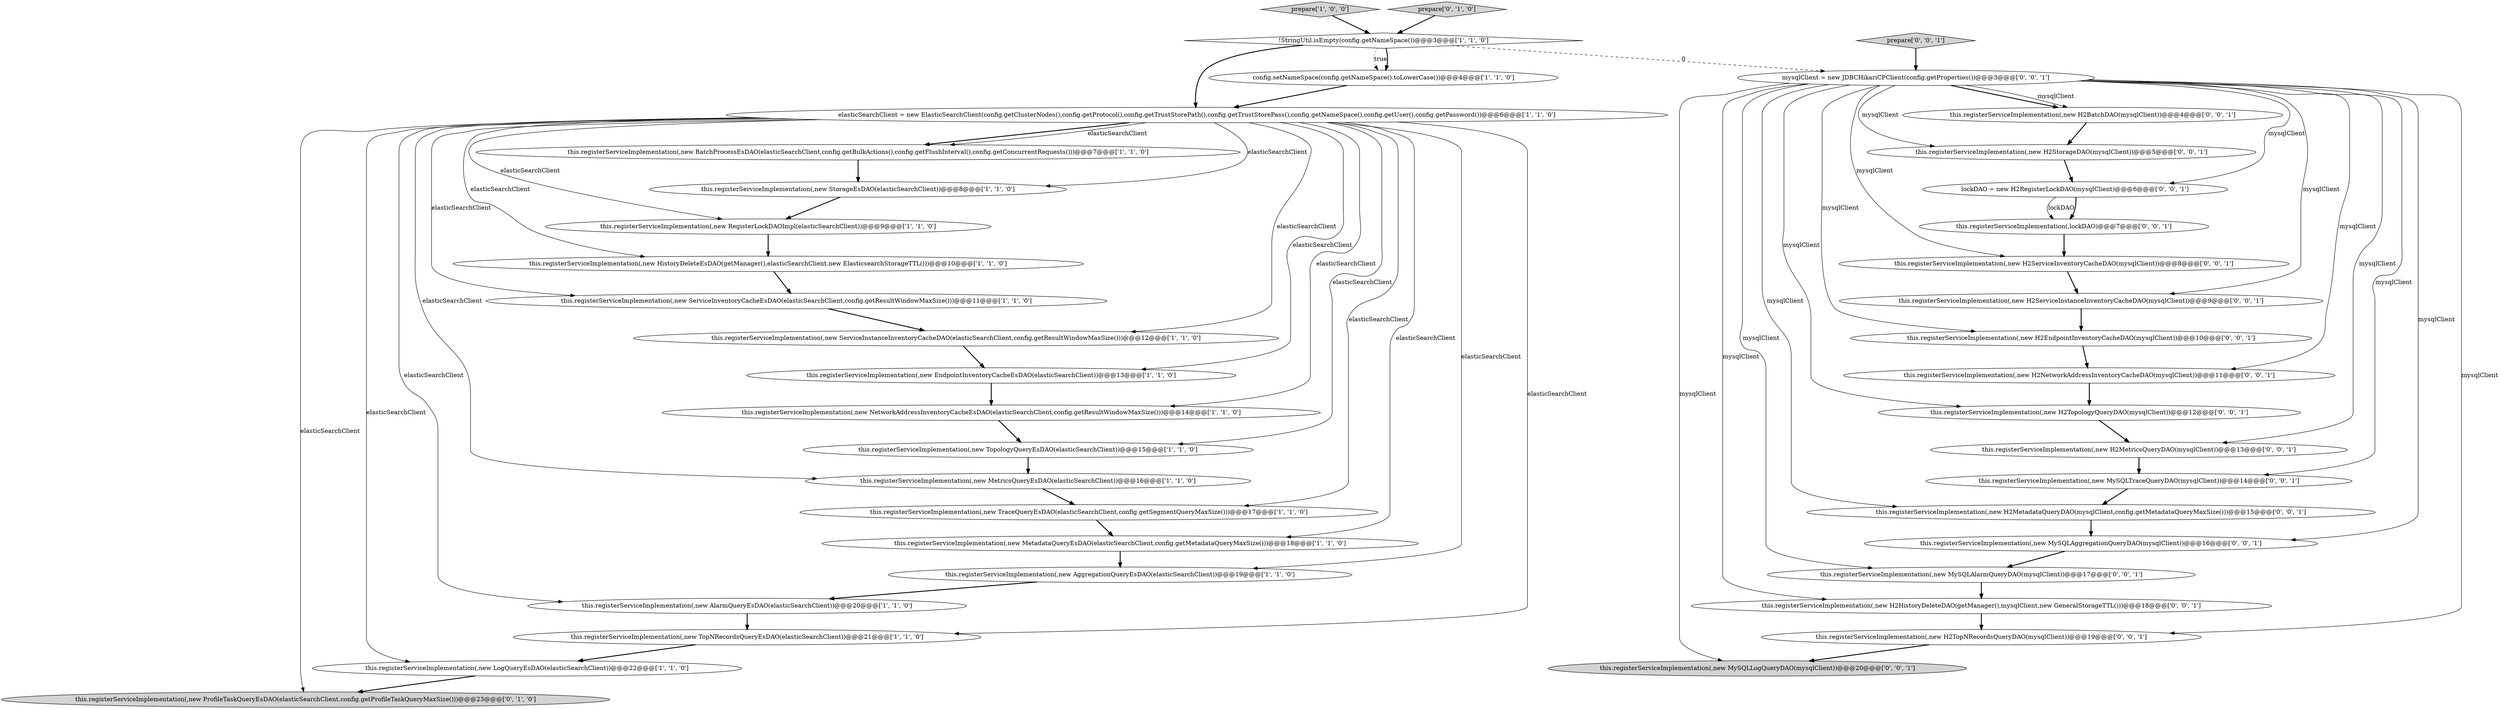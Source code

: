 digraph {
25 [style = filled, label = "this.registerServiceImplementation(,new H2MetricsQueryDAO(mysqlClient))@@@13@@@['0', '0', '1']", fillcolor = white, shape = ellipse image = "AAA0AAABBB3BBB"];
4 [style = filled, label = "this.registerServiceImplementation(,new MetadataQueryEsDAO(elasticSearchClient,config.getMetadataQueryMaxSize()))@@@18@@@['1', '1', '0']", fillcolor = white, shape = ellipse image = "AAA0AAABBB1BBB"];
11 [style = filled, label = "this.registerServiceImplementation(,new HistoryDeleteEsDAO(getManager(),elasticSearchClient,new ElasticsearchStorageTTL()))@@@10@@@['1', '1', '0']", fillcolor = white, shape = ellipse image = "AAA0AAABBB1BBB"];
0 [style = filled, label = "this.registerServiceImplementation(,new EndpointInventoryCacheEsDAO(elasticSearchClient))@@@13@@@['1', '1', '0']", fillcolor = white, shape = ellipse image = "AAA0AAABBB1BBB"];
34 [style = filled, label = "this.registerServiceImplementation(,new H2BatchDAO(mysqlClient))@@@4@@@['0', '0', '1']", fillcolor = white, shape = ellipse image = "AAA0AAABBB3BBB"];
2 [style = filled, label = "prepare['1', '0', '0']", fillcolor = lightgray, shape = diamond image = "AAA0AAABBB1BBB"];
35 [style = filled, label = "this.registerServiceImplementation(,new H2ServiceInventoryCacheDAO(mysqlClient))@@@8@@@['0', '0', '1']", fillcolor = white, shape = ellipse image = "AAA0AAABBB3BBB"];
10 [style = filled, label = "this.registerServiceImplementation(,new BatchProcessEsDAO(elasticSearchClient,config.getBulkActions(),config.getFlushInterval(),config.getConcurrentRequests()))@@@7@@@['1', '1', '0']", fillcolor = white, shape = ellipse image = "AAA0AAABBB1BBB"];
6 [style = filled, label = "this.registerServiceImplementation(,new AlarmQueryEsDAO(elasticSearchClient))@@@20@@@['1', '1', '0']", fillcolor = white, shape = ellipse image = "AAA0AAABBB1BBB"];
38 [style = filled, label = "this.registerServiceImplementation(,new H2ServiceInstanceInventoryCacheDAO(mysqlClient))@@@9@@@['0', '0', '1']", fillcolor = white, shape = ellipse image = "AAA0AAABBB3BBB"];
21 [style = filled, label = "this.registerServiceImplementation(,new ProfileTaskQueryEsDAO(elasticSearchClient,config.getProfileTaskQueryMaxSize()))@@@23@@@['0', '1', '0']", fillcolor = lightgray, shape = ellipse image = "AAA1AAABBB2BBB"];
28 [style = filled, label = "this.registerServiceImplementation(,new H2StorageDAO(mysqlClient))@@@5@@@['0', '0', '1']", fillcolor = white, shape = ellipse image = "AAA0AAABBB3BBB"];
9 [style = filled, label = "!StringUtil.isEmpty(config.getNameSpace())@@@3@@@['1', '1', '0']", fillcolor = white, shape = diamond image = "AAA0AAABBB1BBB"];
8 [style = filled, label = "this.registerServiceImplementation(,new AggregationQueryEsDAO(elasticSearchClient))@@@19@@@['1', '1', '0']", fillcolor = white, shape = ellipse image = "AAA0AAABBB1BBB"];
31 [style = filled, label = "this.registerServiceImplementation(,new H2MetadataQueryDAO(mysqlClient,config.getMetadataQueryMaxSize()))@@@15@@@['0', '0', '1']", fillcolor = white, shape = ellipse image = "AAA0AAABBB3BBB"];
22 [style = filled, label = "this.registerServiceImplementation(,new H2HistoryDeleteDAO(getManager(),mysqlClient,new GeneralStorageTTL()))@@@18@@@['0', '0', '1']", fillcolor = white, shape = ellipse image = "AAA0AAABBB3BBB"];
14 [style = filled, label = "this.registerServiceImplementation(,new ServiceInstanceInventoryCacheDAO(elasticSearchClient,config.getResultWindowMaxSize()))@@@12@@@['1', '1', '0']", fillcolor = white, shape = ellipse image = "AAA0AAABBB1BBB"];
37 [style = filled, label = "this.registerServiceImplementation(,lockDAO)@@@7@@@['0', '0', '1']", fillcolor = white, shape = ellipse image = "AAA0AAABBB3BBB"];
40 [style = filled, label = "this.registerServiceImplementation(,new MySQLAlarmQueryDAO(mysqlClient))@@@17@@@['0', '0', '1']", fillcolor = white, shape = ellipse image = "AAA0AAABBB3BBB"];
29 [style = filled, label = "this.registerServiceImplementation(,new MySQLTraceQueryDAO(mysqlClient))@@@14@@@['0', '0', '1']", fillcolor = white, shape = ellipse image = "AAA0AAABBB3BBB"];
19 [style = filled, label = "this.registerServiceImplementation(,new LogQueryEsDAO(elasticSearchClient))@@@22@@@['1', '1', '0']", fillcolor = white, shape = ellipse image = "AAA0AAABBB1BBB"];
5 [style = filled, label = "config.setNameSpace(config.getNameSpace().toLowerCase())@@@4@@@['1', '1', '0']", fillcolor = white, shape = ellipse image = "AAA0AAABBB1BBB"];
39 [style = filled, label = "mysqlClient = new JDBCHikariCPClient(config.getProperties())@@@3@@@['0', '0', '1']", fillcolor = white, shape = ellipse image = "AAA0AAABBB3BBB"];
33 [style = filled, label = "this.registerServiceImplementation(,new H2TopNRecordsQueryDAO(mysqlClient))@@@19@@@['0', '0', '1']", fillcolor = white, shape = ellipse image = "AAA0AAABBB3BBB"];
26 [style = filled, label = "prepare['0', '0', '1']", fillcolor = lightgray, shape = diamond image = "AAA0AAABBB3BBB"];
15 [style = filled, label = "this.registerServiceImplementation(,new TopologyQueryEsDAO(elasticSearchClient))@@@15@@@['1', '1', '0']", fillcolor = white, shape = ellipse image = "AAA0AAABBB1BBB"];
16 [style = filled, label = "elasticSearchClient = new ElasticSearchClient(config.getClusterNodes(),config.getProtocol(),config.getTrustStorePath(),config.getTrustStorePass(),config.getNameSpace(),config.getUser(),config.getPassword())@@@6@@@['1', '1', '0']", fillcolor = white, shape = ellipse image = "AAA0AAABBB1BBB"];
1 [style = filled, label = "this.registerServiceImplementation(,new TraceQueryEsDAO(elasticSearchClient,config.getSegmentQueryMaxSize()))@@@17@@@['1', '1', '0']", fillcolor = white, shape = ellipse image = "AAA0AAABBB1BBB"];
30 [style = filled, label = "this.registerServiceImplementation(,new MySQLLogQueryDAO(mysqlClient))@@@20@@@['0', '0', '1']", fillcolor = lightgray, shape = ellipse image = "AAA0AAABBB3BBB"];
24 [style = filled, label = "this.registerServiceImplementation(,new H2TopologyQueryDAO(mysqlClient))@@@12@@@['0', '0', '1']", fillcolor = white, shape = ellipse image = "AAA0AAABBB3BBB"];
12 [style = filled, label = "this.registerServiceImplementation(,new StorageEsDAO(elasticSearchClient))@@@8@@@['1', '1', '0']", fillcolor = white, shape = ellipse image = "AAA0AAABBB1BBB"];
17 [style = filled, label = "this.registerServiceImplementation(,new MetricsQueryEsDAO(elasticSearchClient))@@@16@@@['1', '1', '0']", fillcolor = white, shape = ellipse image = "AAA0AAABBB1BBB"];
27 [style = filled, label = "this.registerServiceImplementation(,new MySQLAggregationQueryDAO(mysqlClient))@@@16@@@['0', '0', '1']", fillcolor = white, shape = ellipse image = "AAA0AAABBB3BBB"];
32 [style = filled, label = "lockDAO = new H2RegisterLockDAO(mysqlClient)@@@6@@@['0', '0', '1']", fillcolor = white, shape = ellipse image = "AAA0AAABBB3BBB"];
13 [style = filled, label = "this.registerServiceImplementation(,new RegisterLockDAOImpl(elasticSearchClient))@@@9@@@['1', '1', '0']", fillcolor = white, shape = ellipse image = "AAA0AAABBB1BBB"];
36 [style = filled, label = "this.registerServiceImplementation(,new H2NetworkAddressInventoryCacheDAO(mysqlClient))@@@11@@@['0', '0', '1']", fillcolor = white, shape = ellipse image = "AAA0AAABBB3BBB"];
7 [style = filled, label = "this.registerServiceImplementation(,new ServiceInventoryCacheEsDAO(elasticSearchClient,config.getResultWindowMaxSize()))@@@11@@@['1', '1', '0']", fillcolor = white, shape = ellipse image = "AAA0AAABBB1BBB"];
3 [style = filled, label = "this.registerServiceImplementation(,new NetworkAddressInventoryCacheEsDAO(elasticSearchClient,config.getResultWindowMaxSize()))@@@14@@@['1', '1', '0']", fillcolor = white, shape = ellipse image = "AAA0AAABBB1BBB"];
18 [style = filled, label = "this.registerServiceImplementation(,new TopNRecordsQueryEsDAO(elasticSearchClient))@@@21@@@['1', '1', '0']", fillcolor = white, shape = ellipse image = "AAA0AAABBB1BBB"];
23 [style = filled, label = "this.registerServiceImplementation(,new H2EndpointInventoryCacheDAO(mysqlClient))@@@10@@@['0', '0', '1']", fillcolor = white, shape = ellipse image = "AAA0AAABBB3BBB"];
20 [style = filled, label = "prepare['0', '1', '0']", fillcolor = lightgray, shape = diamond image = "AAA0AAABBB2BBB"];
39->27 [style = solid, label="mysqlClient"];
9->39 [style = dashed, label="0"];
39->36 [style = solid, label="mysqlClient"];
39->30 [style = solid, label="mysqlClient"];
6->18 [style = bold, label=""];
25->29 [style = bold, label=""];
16->12 [style = solid, label="elasticSearchClient"];
32->37 [style = solid, label="lockDAO"];
34->28 [style = bold, label=""];
9->5 [style = dotted, label="true"];
16->3 [style = solid, label="elasticSearchClient"];
39->34 [style = bold, label=""];
40->22 [style = bold, label=""];
16->6 [style = solid, label="elasticSearchClient"];
37->35 [style = bold, label=""];
16->13 [style = solid, label="elasticSearchClient"];
9->16 [style = bold, label=""];
22->33 [style = bold, label=""];
28->32 [style = bold, label=""];
39->32 [style = solid, label="mysqlClient"];
39->29 [style = solid, label="mysqlClient"];
32->37 [style = bold, label=""];
39->31 [style = solid, label="mysqlClient"];
39->35 [style = solid, label="mysqlClient"];
16->14 [style = solid, label="elasticSearchClient"];
14->0 [style = bold, label=""];
0->3 [style = bold, label=""];
4->8 [style = bold, label=""];
8->6 [style = bold, label=""];
16->1 [style = solid, label="elasticSearchClient"];
16->10 [style = bold, label=""];
39->25 [style = solid, label="mysqlClient"];
39->34 [style = solid, label="mysqlClient"];
12->13 [style = bold, label=""];
7->14 [style = bold, label=""];
11->7 [style = bold, label=""];
10->12 [style = bold, label=""];
39->23 [style = solid, label="mysqlClient"];
16->0 [style = solid, label="elasticSearchClient"];
19->21 [style = bold, label=""];
27->40 [style = bold, label=""];
2->9 [style = bold, label=""];
39->22 [style = solid, label="mysqlClient"];
13->11 [style = bold, label=""];
33->30 [style = bold, label=""];
16->21 [style = solid, label="elasticSearchClient"];
18->19 [style = bold, label=""];
39->38 [style = solid, label="mysqlClient"];
39->40 [style = solid, label="mysqlClient"];
16->7 [style = solid, label="elasticSearchClient"];
35->38 [style = bold, label=""];
38->23 [style = bold, label=""];
23->36 [style = bold, label=""];
29->31 [style = bold, label=""];
16->17 [style = solid, label="elasticSearchClient"];
39->24 [style = solid, label="mysqlClient"];
16->11 [style = solid, label="elasticSearchClient"];
1->4 [style = bold, label=""];
3->15 [style = bold, label=""];
16->8 [style = solid, label="elasticSearchClient"];
16->4 [style = solid, label="elasticSearchClient"];
39->33 [style = solid, label="mysqlClient"];
36->24 [style = bold, label=""];
16->18 [style = solid, label="elasticSearchClient"];
16->15 [style = solid, label="elasticSearchClient"];
24->25 [style = bold, label=""];
20->9 [style = bold, label=""];
16->10 [style = solid, label="elasticSearchClient"];
16->19 [style = solid, label="elasticSearchClient"];
9->5 [style = bold, label=""];
5->16 [style = bold, label=""];
31->27 [style = bold, label=""];
39->28 [style = solid, label="mysqlClient"];
26->39 [style = bold, label=""];
17->1 [style = bold, label=""];
15->17 [style = bold, label=""];
}

